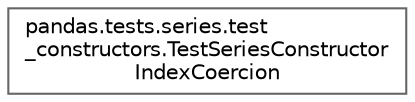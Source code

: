 digraph "Graphical Class Hierarchy"
{
 // LATEX_PDF_SIZE
  bgcolor="transparent";
  edge [fontname=Helvetica,fontsize=10,labelfontname=Helvetica,labelfontsize=10];
  node [fontname=Helvetica,fontsize=10,shape=box,height=0.2,width=0.4];
  rankdir="LR";
  Node0 [id="Node000000",label="pandas.tests.series.test\l_constructors.TestSeriesConstructor\lIndexCoercion",height=0.2,width=0.4,color="grey40", fillcolor="white", style="filled",URL="$de/db6/classpandas_1_1tests_1_1series_1_1test__constructors_1_1TestSeriesConstructorIndexCoercion.html",tooltip=" "];
}

